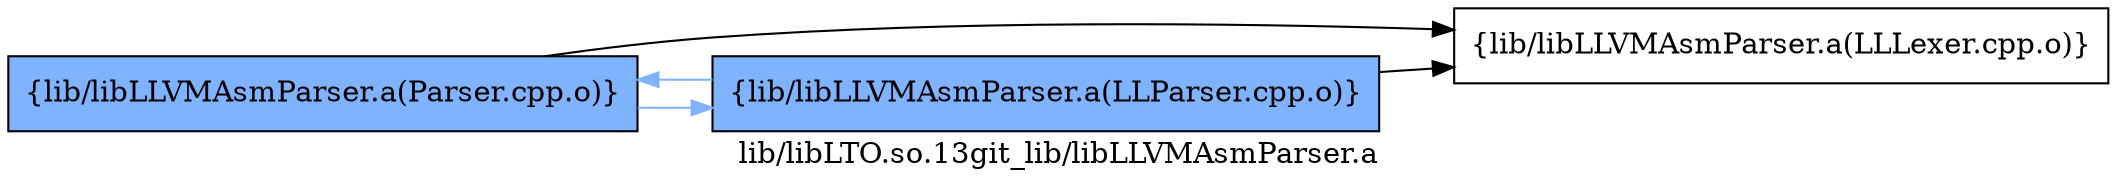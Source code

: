 digraph "lib/libLTO.so.13git_lib/libLLVMAsmParser.a" {
	label="lib/libLTO.so.13git_lib/libLLVMAsmParser.a";
	rankdir=LR;
	{ rank=same; Node0x558810163cf8;  }

	Node0x558810163cf8 [shape=record,shape=box,group=1,style=filled,fillcolor="0.600000 0.5 1",label="{lib/libLLVMAsmParser.a(Parser.cpp.o)}"];
	Node0x558810163cf8 -> Node0x5588101643d8;
	Node0x558810163cf8 -> Node0x5588101628a8[color="0.600000 0.5 1"];
	Node0x5588101643d8 [shape=record,shape=box,group=0,label="{lib/libLLVMAsmParser.a(LLLexer.cpp.o)}"];
	Node0x5588101628a8 [shape=record,shape=box,group=1,style=filled,fillcolor="0.600000 0.5 1",label="{lib/libLLVMAsmParser.a(LLParser.cpp.o)}"];
	Node0x5588101628a8 -> Node0x558810163cf8[color="0.600000 0.5 1"];
	Node0x5588101628a8 -> Node0x5588101643d8;
}
